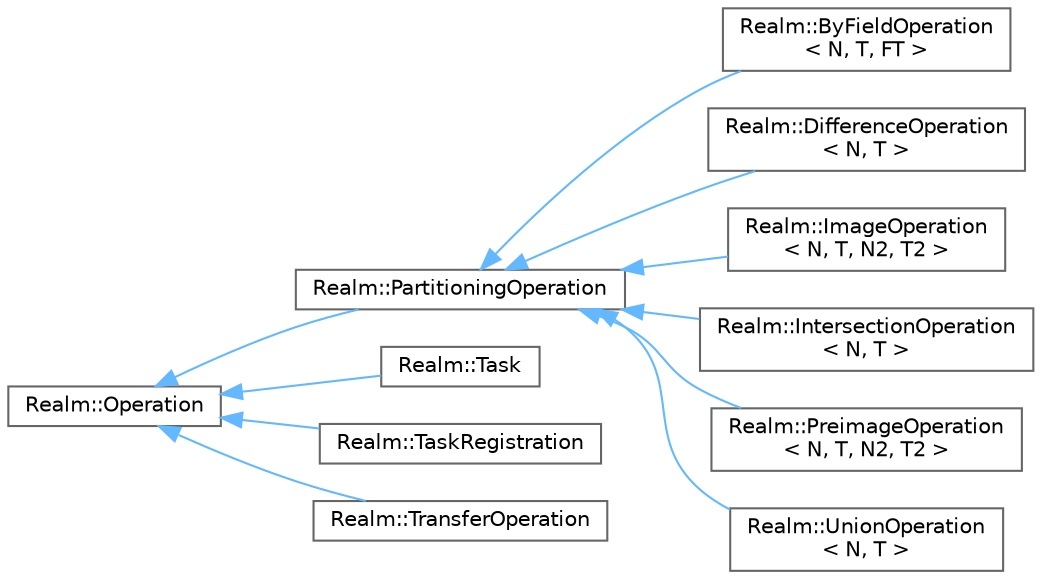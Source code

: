 digraph "Graphical Class Hierarchy"
{
 // LATEX_PDF_SIZE
  bgcolor="transparent";
  edge [fontname=Helvetica,fontsize=10,labelfontname=Helvetica,labelfontsize=10];
  node [fontname=Helvetica,fontsize=10,shape=box,height=0.2,width=0.4];
  rankdir="LR";
  Node0 [id="Node000000",label="Realm::Operation",height=0.2,width=0.4,color="grey40", fillcolor="white", style="filled",URL="$classRealm_1_1Operation.html",tooltip=" "];
  Node0 -> Node1 [id="edge226_Node000000_Node000001",dir="back",color="steelblue1",style="solid",tooltip=" "];
  Node1 [id="Node000001",label="Realm::PartitioningOperation",height=0.2,width=0.4,color="grey40", fillcolor="white", style="filled",URL="$classRealm_1_1PartitioningOperation.html",tooltip=" "];
  Node1 -> Node2 [id="edge227_Node000001_Node000002",dir="back",color="steelblue1",style="solid",tooltip=" "];
  Node2 [id="Node000002",label="Realm::ByFieldOperation\l\< N, T, FT \>",height=0.2,width=0.4,color="grey40", fillcolor="white", style="filled",URL="$classRealm_1_1ByFieldOperation.html",tooltip=" "];
  Node1 -> Node3 [id="edge228_Node000001_Node000003",dir="back",color="steelblue1",style="solid",tooltip=" "];
  Node3 [id="Node000003",label="Realm::DifferenceOperation\l\< N, T \>",height=0.2,width=0.4,color="grey40", fillcolor="white", style="filled",URL="$classRealm_1_1DifferenceOperation.html",tooltip=" "];
  Node1 -> Node4 [id="edge229_Node000001_Node000004",dir="back",color="steelblue1",style="solid",tooltip=" "];
  Node4 [id="Node000004",label="Realm::ImageOperation\l\< N, T, N2, T2 \>",height=0.2,width=0.4,color="grey40", fillcolor="white", style="filled",URL="$classRealm_1_1ImageOperation.html",tooltip=" "];
  Node1 -> Node5 [id="edge230_Node000001_Node000005",dir="back",color="steelblue1",style="solid",tooltip=" "];
  Node5 [id="Node000005",label="Realm::IntersectionOperation\l\< N, T \>",height=0.2,width=0.4,color="grey40", fillcolor="white", style="filled",URL="$classRealm_1_1IntersectionOperation.html",tooltip=" "];
  Node1 -> Node6 [id="edge231_Node000001_Node000006",dir="back",color="steelblue1",style="solid",tooltip=" "];
  Node6 [id="Node000006",label="Realm::PreimageOperation\l\< N, T, N2, T2 \>",height=0.2,width=0.4,color="grey40", fillcolor="white", style="filled",URL="$classRealm_1_1PreimageOperation.html",tooltip=" "];
  Node1 -> Node7 [id="edge232_Node000001_Node000007",dir="back",color="steelblue1",style="solid",tooltip=" "];
  Node7 [id="Node000007",label="Realm::UnionOperation\l\< N, T \>",height=0.2,width=0.4,color="grey40", fillcolor="white", style="filled",URL="$classRealm_1_1UnionOperation.html",tooltip=" "];
  Node0 -> Node8 [id="edge233_Node000000_Node000008",dir="back",color="steelblue1",style="solid",tooltip=" "];
  Node8 [id="Node000008",label="Realm::Task",height=0.2,width=0.4,color="grey40", fillcolor="white", style="filled",URL="$classRealm_1_1Task.html",tooltip=" "];
  Node0 -> Node9 [id="edge234_Node000000_Node000009",dir="back",color="steelblue1",style="solid",tooltip=" "];
  Node9 [id="Node000009",label="Realm::TaskRegistration",height=0.2,width=0.4,color="grey40", fillcolor="white", style="filled",URL="$classRealm_1_1TaskRegistration.html",tooltip=" "];
  Node0 -> Node10 [id="edge235_Node000000_Node000010",dir="back",color="steelblue1",style="solid",tooltip=" "];
  Node10 [id="Node000010",label="Realm::TransferOperation",height=0.2,width=0.4,color="grey40", fillcolor="white", style="filled",URL="$classRealm_1_1TransferOperation.html",tooltip=" "];
}
